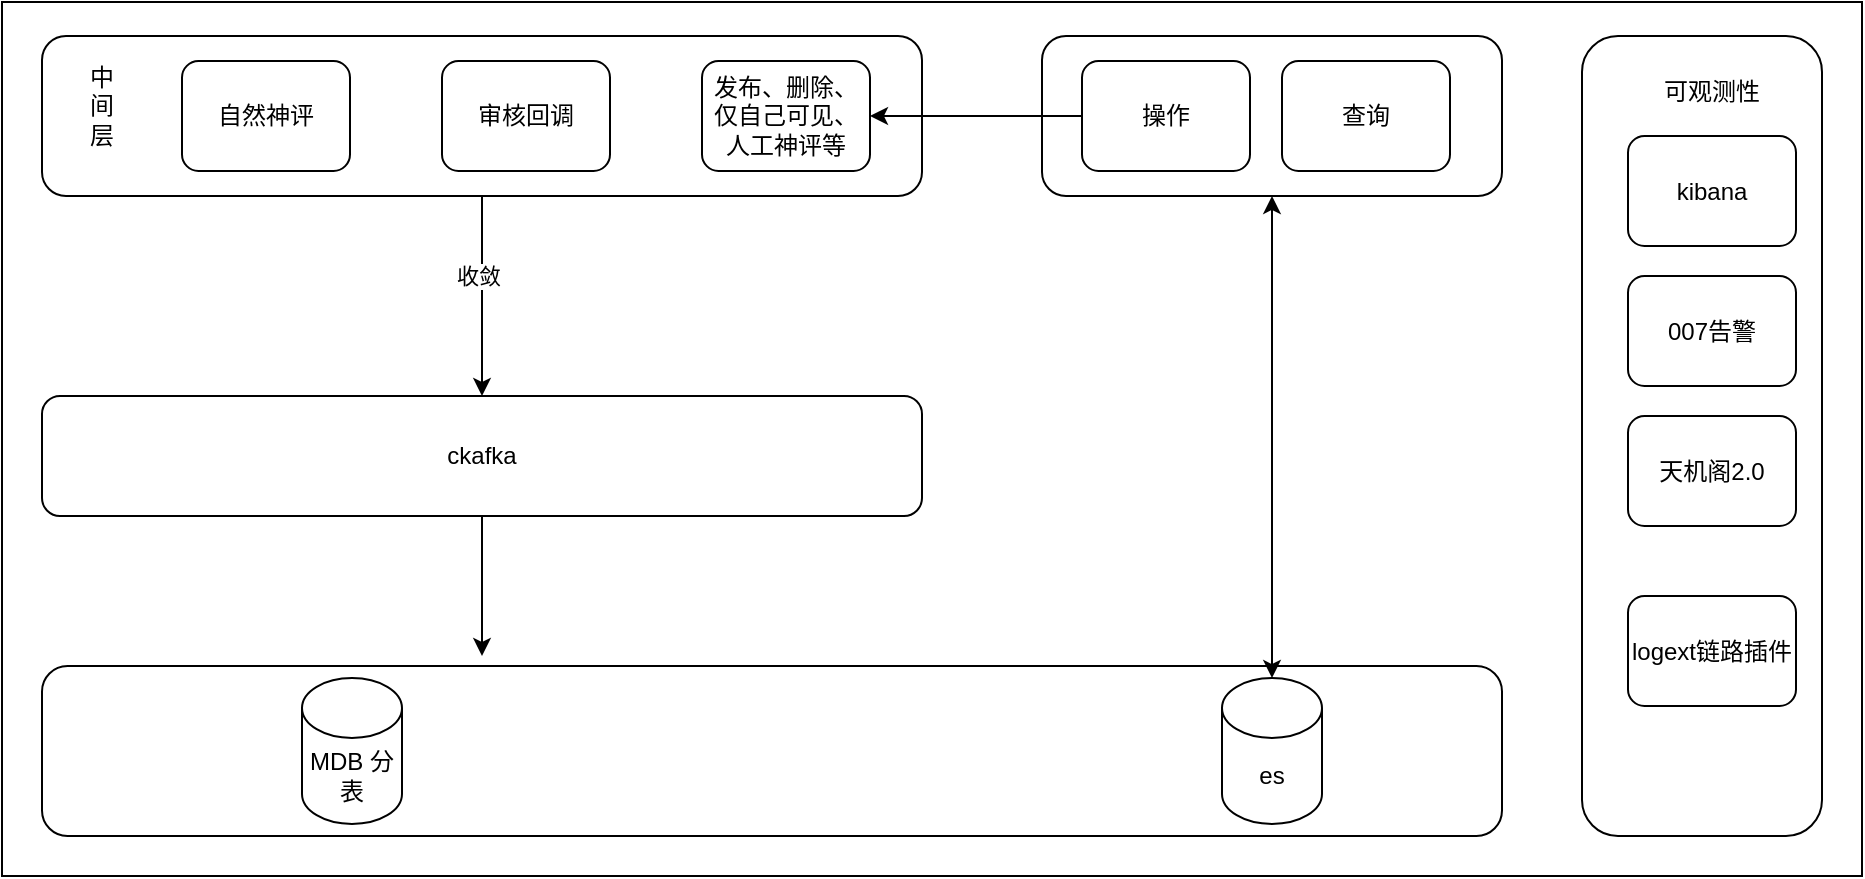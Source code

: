 <mxfile version="16.5.3" type="github">
  <diagram id="y0--PmYRZLF_4WQcv4hg" name="Page-1">
    <mxGraphModel dx="1298" dy="834" grid="1" gridSize="10" guides="1" tooltips="1" connect="1" arrows="1" fold="1" page="1" pageScale="1" pageWidth="827" pageHeight="1169" math="0" shadow="0">
      <root>
        <mxCell id="0" />
        <mxCell id="1" parent="0" />
        <mxCell id="QHsOfcdFZfll0Q693vu5-31" value="" style="rounded=0;whiteSpace=wrap;html=1;" vertex="1" parent="1">
          <mxGeometry x="120" y="193" width="930" height="437" as="geometry" />
        </mxCell>
        <mxCell id="QHsOfcdFZfll0Q693vu5-22" style="edgeStyle=orthogonalEdgeStyle;rounded=0;orthogonalLoop=1;jettySize=auto;html=1;exitX=0.5;exitY=1;exitDx=0;exitDy=0;" edge="1" parent="1" source="QHsOfcdFZfll0Q693vu5-2">
          <mxGeometry relative="1" as="geometry">
            <mxPoint x="360" y="520" as="targetPoint" />
          </mxGeometry>
        </mxCell>
        <mxCell id="QHsOfcdFZfll0Q693vu5-2" value="ckafka" style="rounded=1;whiteSpace=wrap;html=1;" vertex="1" parent="1">
          <mxGeometry x="140" y="390" width="440" height="60" as="geometry" />
        </mxCell>
        <mxCell id="QHsOfcdFZfll0Q693vu5-10" style="edgeStyle=orthogonalEdgeStyle;rounded=0;orthogonalLoop=1;jettySize=auto;html=1;entryX=0.5;entryY=0;entryDx=0;entryDy=0;" edge="1" parent="1" source="QHsOfcdFZfll0Q693vu5-3" target="QHsOfcdFZfll0Q693vu5-2">
          <mxGeometry relative="1" as="geometry" />
        </mxCell>
        <mxCell id="QHsOfcdFZfll0Q693vu5-32" value="收敛" style="edgeLabel;html=1;align=center;verticalAlign=middle;resizable=0;points=[];" vertex="1" connectable="0" parent="QHsOfcdFZfll0Q693vu5-10">
          <mxGeometry x="-0.21" y="-2" relative="1" as="geometry">
            <mxPoint as="offset" />
          </mxGeometry>
        </mxCell>
        <mxCell id="QHsOfcdFZfll0Q693vu5-3" value="" style="rounded=1;whiteSpace=wrap;html=1;" vertex="1" parent="1">
          <mxGeometry x="140" y="210" width="440" height="80" as="geometry" />
        </mxCell>
        <mxCell id="QHsOfcdFZfll0Q693vu5-4" value="自然神评" style="rounded=1;whiteSpace=wrap;html=1;" vertex="1" parent="1">
          <mxGeometry x="210" y="222.5" width="84" height="55" as="geometry" />
        </mxCell>
        <mxCell id="QHsOfcdFZfll0Q693vu5-6" value="发布、删除、仅自己可见、人工神评等" style="rounded=1;whiteSpace=wrap;html=1;" vertex="1" parent="1">
          <mxGeometry x="470" y="222.5" width="84" height="55" as="geometry" />
        </mxCell>
        <mxCell id="QHsOfcdFZfll0Q693vu5-7" value="审核回调" style="rounded=1;whiteSpace=wrap;html=1;" vertex="1" parent="1">
          <mxGeometry x="340" y="222.5" width="84" height="55" as="geometry" />
        </mxCell>
        <mxCell id="QHsOfcdFZfll0Q693vu5-11" value="中&lt;br&gt;间&lt;br&gt;层" style="text;html=1;strokeColor=none;fillColor=none;align=center;verticalAlign=middle;whiteSpace=wrap;rounded=0;" vertex="1" parent="1">
          <mxGeometry x="140" y="230" width="60" height="30" as="geometry" />
        </mxCell>
        <mxCell id="QHsOfcdFZfll0Q693vu5-12" value="" style="rounded=1;whiteSpace=wrap;html=1;" vertex="1" parent="1">
          <mxGeometry x="140" y="525" width="730" height="85" as="geometry" />
        </mxCell>
        <mxCell id="QHsOfcdFZfll0Q693vu5-13" value="es" style="shape=cylinder3;whiteSpace=wrap;html=1;boundedLbl=1;backgroundOutline=1;size=15;" vertex="1" parent="1">
          <mxGeometry x="730" y="531" width="50" height="73" as="geometry" />
        </mxCell>
        <mxCell id="QHsOfcdFZfll0Q693vu5-15" value="MDB 分表" style="shape=cylinder3;whiteSpace=wrap;html=1;boundedLbl=1;backgroundOutline=1;size=15;" vertex="1" parent="1">
          <mxGeometry x="270" y="531" width="50" height="73" as="geometry" />
        </mxCell>
        <mxCell id="QHsOfcdFZfll0Q693vu5-21" style="edgeStyle=orthogonalEdgeStyle;rounded=0;orthogonalLoop=1;jettySize=auto;html=1;exitX=0.5;exitY=1;exitDx=0;exitDy=0;entryX=0.5;entryY=0;entryDx=0;entryDy=0;entryPerimeter=0;startArrow=classic;startFill=1;" edge="1" parent="1" source="QHsOfcdFZfll0Q693vu5-16" target="QHsOfcdFZfll0Q693vu5-13">
          <mxGeometry relative="1" as="geometry" />
        </mxCell>
        <mxCell id="QHsOfcdFZfll0Q693vu5-16" value="" style="rounded=1;whiteSpace=wrap;html=1;" vertex="1" parent="1">
          <mxGeometry x="640" y="210" width="230" height="80" as="geometry" />
        </mxCell>
        <mxCell id="QHsOfcdFZfll0Q693vu5-18" value="查询" style="rounded=1;whiteSpace=wrap;html=1;" vertex="1" parent="1">
          <mxGeometry x="760" y="222.5" width="84" height="55" as="geometry" />
        </mxCell>
        <mxCell id="QHsOfcdFZfll0Q693vu5-20" style="edgeStyle=orthogonalEdgeStyle;rounded=0;orthogonalLoop=1;jettySize=auto;html=1;exitX=0;exitY=0.5;exitDx=0;exitDy=0;entryX=1;entryY=0.5;entryDx=0;entryDy=0;" edge="1" parent="1" source="QHsOfcdFZfll0Q693vu5-19" target="QHsOfcdFZfll0Q693vu5-6">
          <mxGeometry relative="1" as="geometry" />
        </mxCell>
        <mxCell id="QHsOfcdFZfll0Q693vu5-19" value="操作" style="rounded=1;whiteSpace=wrap;html=1;" vertex="1" parent="1">
          <mxGeometry x="660" y="222.5" width="84" height="55" as="geometry" />
        </mxCell>
        <mxCell id="QHsOfcdFZfll0Q693vu5-23" value="" style="rounded=1;whiteSpace=wrap;html=1;" vertex="1" parent="1">
          <mxGeometry x="910" y="210" width="120" height="400" as="geometry" />
        </mxCell>
        <mxCell id="QHsOfcdFZfll0Q693vu5-24" value="可观测性" style="text;html=1;strokeColor=none;fillColor=none;align=center;verticalAlign=middle;whiteSpace=wrap;rounded=0;" vertex="1" parent="1">
          <mxGeometry x="945" y="222.5" width="60" height="30" as="geometry" />
        </mxCell>
        <mxCell id="QHsOfcdFZfll0Q693vu5-26" value="kibana" style="rounded=1;whiteSpace=wrap;html=1;" vertex="1" parent="1">
          <mxGeometry x="933" y="260" width="84" height="55" as="geometry" />
        </mxCell>
        <mxCell id="QHsOfcdFZfll0Q693vu5-27" value="007告警" style="rounded=1;whiteSpace=wrap;html=1;" vertex="1" parent="1">
          <mxGeometry x="933" y="330" width="84" height="55" as="geometry" />
        </mxCell>
        <mxCell id="QHsOfcdFZfll0Q693vu5-28" value="天机阁2.0" style="rounded=1;whiteSpace=wrap;html=1;" vertex="1" parent="1">
          <mxGeometry x="933" y="400" width="84" height="55" as="geometry" />
        </mxCell>
        <mxCell id="QHsOfcdFZfll0Q693vu5-29" value="logext链路插件" style="rounded=1;whiteSpace=wrap;html=1;" vertex="1" parent="1">
          <mxGeometry x="933" y="490" width="84" height="55" as="geometry" />
        </mxCell>
      </root>
    </mxGraphModel>
  </diagram>
</mxfile>
